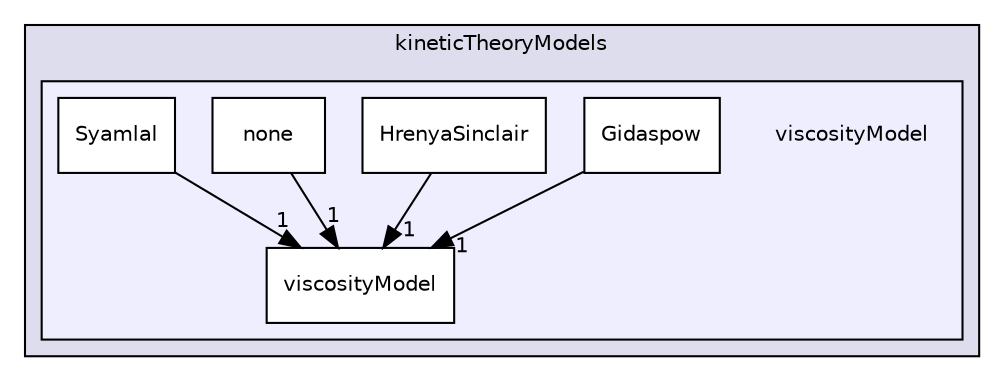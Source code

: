 digraph "viscosityModel" {
  bgcolor=transparent;
  compound=true
  node [ fontsize="10", fontname="Helvetica"];
  edge [ labelfontsize="10", labelfontname="Helvetica"];
  subgraph clusterdir_8f844cb110652cb6a9dbedd7596b1b01 {
    graph [ bgcolor="#ddddee", pencolor="black", label="kineticTheoryModels" fontname="Helvetica", fontsize="10", URL="dir_8f844cb110652cb6a9dbedd7596b1b01.html"]
  subgraph clusterdir_01e7462b89742fa6adc149c5efeaeeaf {
    graph [ bgcolor="#eeeeff", pencolor="black", label="" URL="dir_01e7462b89742fa6adc149c5efeaeeaf.html"];
    dir_01e7462b89742fa6adc149c5efeaeeaf [shape=plaintext label="viscosityModel"];
    dir_113ba19b8f5046fc122e2bfcaaaa533e [shape=box label="Gidaspow" color="black" fillcolor="white" style="filled" URL="dir_113ba19b8f5046fc122e2bfcaaaa533e.html"];
    dir_5bc8688b8b4550d1b34a998b7d8e46ac [shape=box label="HrenyaSinclair" color="black" fillcolor="white" style="filled" URL="dir_5bc8688b8b4550d1b34a998b7d8e46ac.html"];
    dir_9979dbd72449b31127d95ab08987506a [shape=box label="none" color="black" fillcolor="white" style="filled" URL="dir_9979dbd72449b31127d95ab08987506a.html"];
    dir_84c5f96f5eb49517a82c80c64cc3b039 [shape=box label="Syamlal" color="black" fillcolor="white" style="filled" URL="dir_84c5f96f5eb49517a82c80c64cc3b039.html"];
    dir_37c0fc02583019b5ef03f0175efaf51c [shape=box label="viscosityModel" color="black" fillcolor="white" style="filled" URL="dir_37c0fc02583019b5ef03f0175efaf51c.html"];
  }
  }
  dir_9979dbd72449b31127d95ab08987506a->dir_37c0fc02583019b5ef03f0175efaf51c [headlabel="1", labeldistance=1.5 headhref="dir_000164_000153.html"];
  dir_113ba19b8f5046fc122e2bfcaaaa533e->dir_37c0fc02583019b5ef03f0175efaf51c [headlabel="1", labeldistance=1.5 headhref="dir_000099_000153.html"];
  dir_5bc8688b8b4550d1b34a998b7d8e46ac->dir_37c0fc02583019b5ef03f0175efaf51c [headlabel="1", labeldistance=1.5 headhref="dir_000105_000153.html"];
  dir_84c5f96f5eb49517a82c80c64cc3b039->dir_37c0fc02583019b5ef03f0175efaf51c [headlabel="1", labeldistance=1.5 headhref="dir_000193_000153.html"];
}
